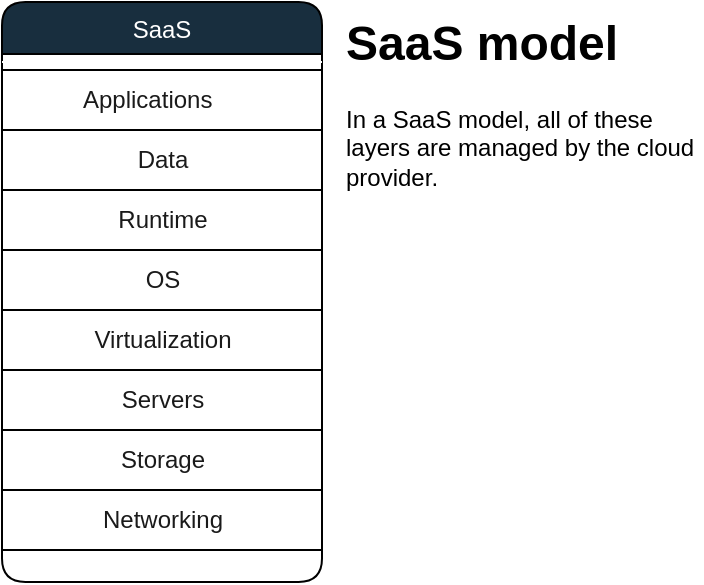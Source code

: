 <mxfile version="24.1.0" type="device">
  <diagram id="C5RBs43oDa-KdzZeNtuy" name="Page-1">
    <mxGraphModel dx="819" dy="478" grid="1" gridSize="10" guides="1" tooltips="1" connect="1" arrows="1" fold="1" page="1" pageScale="1" pageWidth="827" pageHeight="1169" math="0" shadow="0">
      <root>
        <mxCell id="WIyWlLk6GJQsqaUBKTNV-0" />
        <mxCell id="WIyWlLk6GJQsqaUBKTNV-1" parent="WIyWlLk6GJQsqaUBKTNV-0" />
        <mxCell id="zkfFHV4jXpPFQw0GAbJ--17" value="SaaS" style="swimlane;fontStyle=0;align=center;verticalAlign=top;childLayout=stackLayout;horizontal=1;startSize=26;horizontalStack=0;resizeParent=1;resizeLast=0;collapsible=1;marginBottom=0;rounded=1;shadow=0;strokeWidth=1;fillColor=#182E3E;fontColor=#FFFFFF;strokeColor=#000000;labelBackgroundColor=none;" parent="WIyWlLk6GJQsqaUBKTNV-1" vertex="1">
          <mxGeometry x="280" y="220" width="160" height="290" as="geometry">
            <mxRectangle x="280" y="220" width="160" height="26" as="alternateBounds" />
          </mxGeometry>
        </mxCell>
        <mxCell id="zkfFHV4jXpPFQw0GAbJ--23" value="" style="line;html=1;strokeWidth=1;align=left;verticalAlign=middle;spacingTop=-1;spacingLeft=3;spacingRight=3;rotatable=0;labelPosition=right;points=[];portConstraint=eastwest;labelBackgroundColor=none;fillColor=#182E3E;strokeColor=#FFFFFF;fontColor=#FFFFFF;rounded=1;" parent="zkfFHV4jXpPFQw0GAbJ--17" vertex="1">
          <mxGeometry y="26" width="160" height="8" as="geometry" />
        </mxCell>
        <mxCell id="F1t-I8cdpE9XXF7TqHYh-7" value="Applications&lt;span style=&quot;white-space: pre;&quot;&gt;&#x9;&lt;/span&gt;" style="text;html=1;align=center;verticalAlign=middle;resizable=0;points=[];autosize=1;rounded=0;shadow=0;labelBackgroundColor=none;fontColor=#1A1A1A;strokeColor=default;" vertex="1" parent="zkfFHV4jXpPFQw0GAbJ--17">
          <mxGeometry y="34" width="160" height="30" as="geometry" />
        </mxCell>
        <mxCell id="F1t-I8cdpE9XXF7TqHYh-8" value="Data" style="text;html=1;align=center;verticalAlign=middle;resizable=0;points=[];autosize=1;rounded=0;shadow=0;labelBackgroundColor=none;fontColor=#1A1A1A;strokeColor=default;" vertex="1" parent="zkfFHV4jXpPFQw0GAbJ--17">
          <mxGeometry y="64" width="160" height="30" as="geometry" />
        </mxCell>
        <mxCell id="F1t-I8cdpE9XXF7TqHYh-9" value="Runtime" style="text;html=1;align=center;verticalAlign=middle;resizable=0;points=[];autosize=1;rounded=0;shadow=0;labelBackgroundColor=none;fontColor=#1A1A1A;" vertex="1" parent="zkfFHV4jXpPFQw0GAbJ--17">
          <mxGeometry y="94" width="160" height="30" as="geometry" />
        </mxCell>
        <mxCell id="F1t-I8cdpE9XXF7TqHYh-10" value="OS" style="text;html=1;align=center;verticalAlign=middle;resizable=0;points=[];autosize=1;rounded=0;shadow=0;labelBackgroundColor=none;fontColor=#1A1A1A;strokeColor=default;" vertex="1" parent="zkfFHV4jXpPFQw0GAbJ--17">
          <mxGeometry y="124" width="160" height="30" as="geometry" />
        </mxCell>
        <mxCell id="F1t-I8cdpE9XXF7TqHYh-11" value="Virtualization" style="text;html=1;align=center;verticalAlign=middle;resizable=0;points=[];autosize=1;rounded=0;shadow=0;labelBackgroundColor=none;fontColor=#1A1A1A;strokeColor=default;" vertex="1" parent="zkfFHV4jXpPFQw0GAbJ--17">
          <mxGeometry y="154" width="160" height="30" as="geometry" />
        </mxCell>
        <mxCell id="F1t-I8cdpE9XXF7TqHYh-12" value="Servers" style="text;html=1;align=center;verticalAlign=middle;resizable=0;points=[];autosize=1;rounded=0;shadow=0;labelBackgroundColor=none;fontColor=#1A1A1A;strokeColor=default;" vertex="1" parent="zkfFHV4jXpPFQw0GAbJ--17">
          <mxGeometry y="184" width="160" height="30" as="geometry" />
        </mxCell>
        <mxCell id="F1t-I8cdpE9XXF7TqHYh-13" value="Storage" style="text;html=1;align=center;verticalAlign=middle;resizable=0;points=[];autosize=1;rounded=0;shadow=0;labelBackgroundColor=none;fontColor=#1A1A1A;strokeColor=default;" vertex="1" parent="zkfFHV4jXpPFQw0GAbJ--17">
          <mxGeometry y="214" width="160" height="30" as="geometry" />
        </mxCell>
        <mxCell id="F1t-I8cdpE9XXF7TqHYh-14" value="Networking" style="text;html=1;align=center;verticalAlign=middle;resizable=0;points=[];autosize=1;rounded=0;shadow=0;labelBackgroundColor=none;fontColor=#1A1A1A;strokeColor=default;" vertex="1" parent="zkfFHV4jXpPFQw0GAbJ--17">
          <mxGeometry y="244" width="160" height="30" as="geometry" />
        </mxCell>
        <mxCell id="F1t-I8cdpE9XXF7TqHYh-15" value="&lt;h1 style=&quot;margin-top: 0px;&quot;&gt;SaaS model&lt;/h1&gt;&lt;p&gt;In a SaaS model, all of these layers are managed by the cloud provider.&amp;nbsp;&lt;/p&gt;" style="text;html=1;whiteSpace=wrap;overflow=hidden;rounded=0;" vertex="1" parent="WIyWlLk6GJQsqaUBKTNV-1">
          <mxGeometry x="450" y="220" width="180" height="120" as="geometry" />
        </mxCell>
      </root>
    </mxGraphModel>
  </diagram>
</mxfile>
